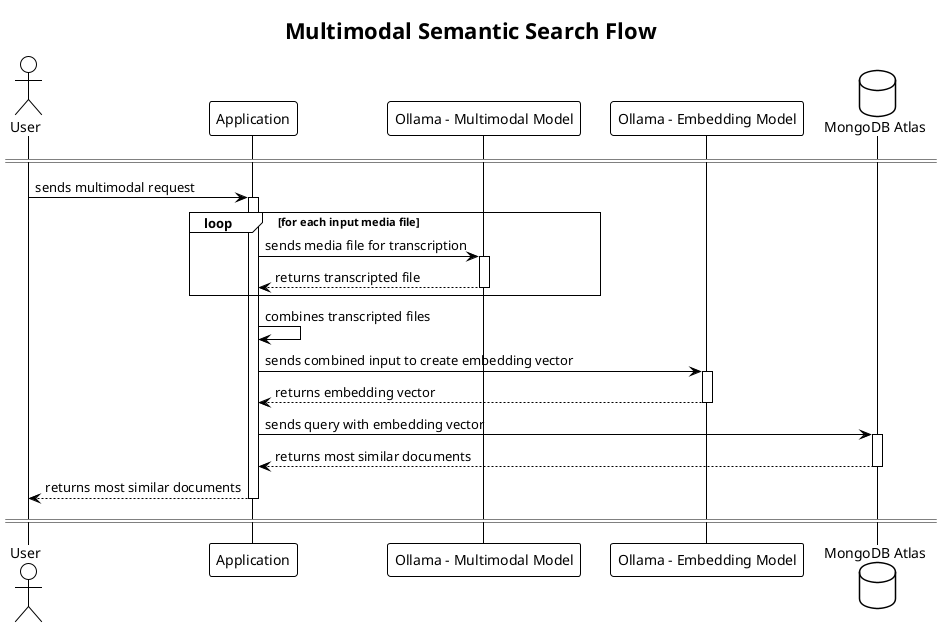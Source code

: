 @startuml
!theme plain

title Multimodal Semantic Search Flow

actor User
participant Application
participant "Ollama - Multimodal Model" as OllamaMulti
participant "Ollama - Embedding Model" as OllamaEmbed
database "MongoDB Atlas" as MongoDB

====

User -> Application: sends multimodal request
activate Application

loop for each input media file
    Application -> OllamaMulti: sends media file for transcription
    activate OllamaMulti
    OllamaMulti --> Application: returns transcripted file
    deactivate OllamaMulti
end

Application -> Application: combines transcripted files

Application -> OllamaEmbed: sends combined input to create embedding vector
activate OllamaEmbed
OllamaEmbed --> Application: returns embedding vector
deactivate OllamaEmbed

Application -> MongoDB: sends query with embedding vector
activate MongoDB
MongoDB --> Application: returns most similar documents
deactivate MongoDB

Application --> User: returns most similar documents
deactivate Application

====

@enduml